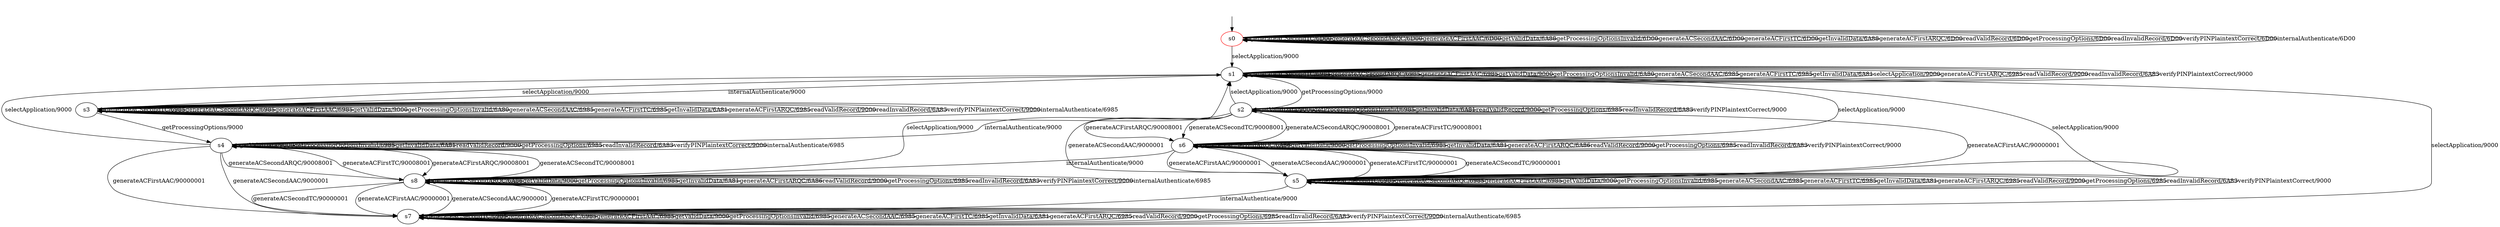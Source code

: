 digraph G {
__start0 [label="" shape="none"];
__start0 -> s0;
s0 [color="red"]
s1
s2
s3
s4
s5
s6
s7
s8
s0 [label="s0"];
s0 -> s0[label="generateACSecondTC/6D00"]
s0 -> s0[label="generateACSecondARQC/6D00"]
s0 -> s0[label="generateACFirstAAC/6D00"]
s0 -> s0[label="getValidData/6A88"]
s0 -> s0[label="getProcessingOptionsInvalid/6D00"]
s0 -> s0[label="generateACSecondAAC/6D00"]
s0 -> s0[label="generateACFirstTC/6D00"]
s0 -> s0[label="getInvalidData/6A88"]
s0 -> s1[label="selectApplication/9000"]
s0 -> s0[label="generateACFirstARQC/6D00"]
s0 -> s0[label="readValidRecord/6D00"]
s0 -> s0[label="getProcessingOptions/6D00"]
s0 -> s0[label="readInvalidRecord/6D00"]
s0 -> s0[label="verifyPINPlaintextCorrect/6D00"]
s0 -> s0[label="internalAuthenticate/6D00"]
s1 [label="s1"];
s1 -> s1[label="generateACSecondTC/6985"]
s1 -> s1[label="generateACSecondARQC/6985"]
s1 -> s1[label="generateACFirstAAC/6985"]
s1 -> s1[label="getValidData/9000"]
s1 -> s1[label="getProcessingOptionsInvalid/6A80"]
s1 -> s1[label="generateACSecondAAC/6985"]
s1 -> s1[label="generateACFirstTC/6985"]
s1 -> s1[label="getInvalidData/6A81"]
s1 -> s1[label="selectApplication/9000"]
s1 -> s1[label="generateACFirstARQC/6985"]
s1 -> s1[label="readValidRecord/9000"]
s1 -> s2[label="getProcessingOptions/9000"]
s1 -> s1[label="readInvalidRecord/6A83"]
s1 -> s1[label="verifyPINPlaintextCorrect/9000"]
s1 -> s3[label="internalAuthenticate/9000"]
s2 [label="s2"];
s2 -> s6[label="generateACSecondTC/90008001"]
s2 -> s6[label="generateACSecondARQC/90008001"]
s2 -> s5[label="generateACFirstAAC/90000001"]
s2 -> s2[label="getValidData/9000"]
s2 -> s2[label="getProcessingOptionsInvalid/6985"]
s2 -> s5[label="generateACSecondAAC/9000001"]
s2 -> s6[label="generateACFirstTC/90008001"]
s2 -> s2[label="getInvalidData/6A81"]
s2 -> s1[label="selectApplication/9000"]
s2 -> s6[label="generateACFirstARQC/90008001"]
s2 -> s2[label="readValidRecord/9000"]
s2 -> s2[label="getProcessingOptions/6985"]
s2 -> s2[label="readInvalidRecord/6A83"]
s2 -> s2[label="verifyPINPlaintextCorrect/9000"]
s2 -> s4[label="internalAuthenticate/9000"]
s3 [label="s3"];
s3 -> s3[label="generateACSecondTC/6985"]
s3 -> s3[label="generateACSecondARQC/6985"]
s3 -> s3[label="generateACFirstAAC/6985"]
s3 -> s3[label="getValidData/9000"]
s3 -> s3[label="getProcessingOptionsInvalid/6A80"]
s3 -> s3[label="generateACSecondAAC/6985"]
s3 -> s3[label="generateACFirstTC/6985"]
s3 -> s3[label="getInvalidData/6A81"]
s3 -> s1[label="selectApplication/9000"]
s3 -> s3[label="generateACFirstARQC/6985"]
s3 -> s3[label="readValidRecord/9000"]
s3 -> s4[label="getProcessingOptions/9000"]
s3 -> s3[label="readInvalidRecord/6A83"]
s3 -> s3[label="verifyPINPlaintextCorrect/9000"]
s3 -> s3[label="internalAuthenticate/6985"]
s4 [label="s4"];
s4 -> s8[label="generateACSecondTC/90008001"]
s4 -> s8[label="generateACSecondARQC/90008001"]
s4 -> s7[label="generateACFirstAAC/90000001"]
s4 -> s4[label="getValidData/9000"]
s4 -> s4[label="getProcessingOptionsInvalid/6985"]
s4 -> s7[label="generateACSecondAAC/9000001"]
s4 -> s8[label="generateACFirstTC/90008001"]
s4 -> s4[label="getInvalidData/6A81"]
s4 -> s1[label="selectApplication/9000"]
s4 -> s8[label="generateACFirstARQC/90008001"]
s4 -> s4[label="readValidRecord/9000"]
s4 -> s4[label="getProcessingOptions/6985"]
s4 -> s4[label="readInvalidRecord/6A83"]
s4 -> s4[label="verifyPINPlaintextCorrect/9000"]
s4 -> s4[label="internalAuthenticate/6985"]
s5 [label="s5"];
s5 -> s5[label="generateACSecondTC/6985"]
s5 -> s5[label="generateACSecondARQC/6985"]
s5 -> s5[label="generateACFirstAAC/6985"]
s5 -> s5[label="getValidData/9000"]
s5 -> s5[label="getProcessingOptionsInvalid/6985"]
s5 -> s5[label="generateACSecondAAC/6985"]
s5 -> s5[label="generateACFirstTC/6985"]
s5 -> s5[label="getInvalidData/6A81"]
s5 -> s1[label="selectApplication/9000"]
s5 -> s5[label="generateACFirstARQC/6985"]
s5 -> s5[label="readValidRecord/9000"]
s5 -> s5[label="getProcessingOptions/6985"]
s5 -> s5[label="readInvalidRecord/6A83"]
s5 -> s5[label="verifyPINPlaintextCorrect/9000"]
s5 -> s7[label="internalAuthenticate/9000"]
s6 [label="s6"];
s6 -> s5[label="generateACSecondTC/90000001"]
s6 -> s6[label="generateACSecondARQC/6A86"]
s6 -> s5[label="generateACFirstAAC/90000001"]
s6 -> s6[label="getValidData/9000"]
s6 -> s6[label="getProcessingOptionsInvalid/6985"]
s6 -> s5[label="generateACSecondAAC/9000001"]
s6 -> s5[label="generateACFirstTC/90000001"]
s6 -> s6[label="getInvalidData/6A81"]
s6 -> s1[label="selectApplication/9000"]
s6 -> s6[label="generateACFirstARQC/6A86"]
s6 -> s6[label="readValidRecord/9000"]
s6 -> s6[label="getProcessingOptions/6985"]
s6 -> s6[label="readInvalidRecord/6A83"]
s6 -> s6[label="verifyPINPlaintextCorrect/9000"]
s6 -> s8[label="internalAuthenticate/9000"]
s7 [label="s7"];
s7 -> s7[label="generateACSecondTC/6985"]
s7 -> s7[label="generateACSecondARQC/6985"]
s7 -> s7[label="generateACFirstAAC/6985"]
s7 -> s7[label="getValidData/9000"]
s7 -> s7[label="getProcessingOptionsInvalid/6985"]
s7 -> s7[label="generateACSecondAAC/6985"]
s7 -> s7[label="generateACFirstTC/6985"]
s7 -> s7[label="getInvalidData/6A81"]
s7 -> s1[label="selectApplication/9000"]
s7 -> s7[label="generateACFirstARQC/6985"]
s7 -> s7[label="readValidRecord/9000"]
s7 -> s7[label="getProcessingOptions/6985"]
s7 -> s7[label="readInvalidRecord/6A83"]
s7 -> s7[label="verifyPINPlaintextCorrect/9000"]
s7 -> s7[label="internalAuthenticate/6985"]
s8 [label="s8"];
s8 -> s7[label="generateACSecondTC/90000001"]
s8 -> s8[label="generateACSecondARQC/6A86"]
s8 -> s7[label="generateACFirstAAC/90000001"]
s8 -> s8[label="getValidData/9000"]
s8 -> s8[label="getProcessingOptionsInvalid/6985"]
s8 -> s7[label="generateACSecondAAC/9000001"]
s8 -> s7[label="generateACFirstTC/90000001"]
s8 -> s8[label="getInvalidData/6A81"]
s8 -> s1[label="selectApplication/9000"]
s8 -> s8[label="generateACFirstARQC/6A86"]
s8 -> s8[label="readValidRecord/9000"]
s8 -> s8[label="getProcessingOptions/6985"]
s8 -> s8[label="readInvalidRecord/6A83"]
s8 -> s8[label="verifyPINPlaintextCorrect/9000"]
s8 -> s8[label="internalAuthenticate/6985"]
}
